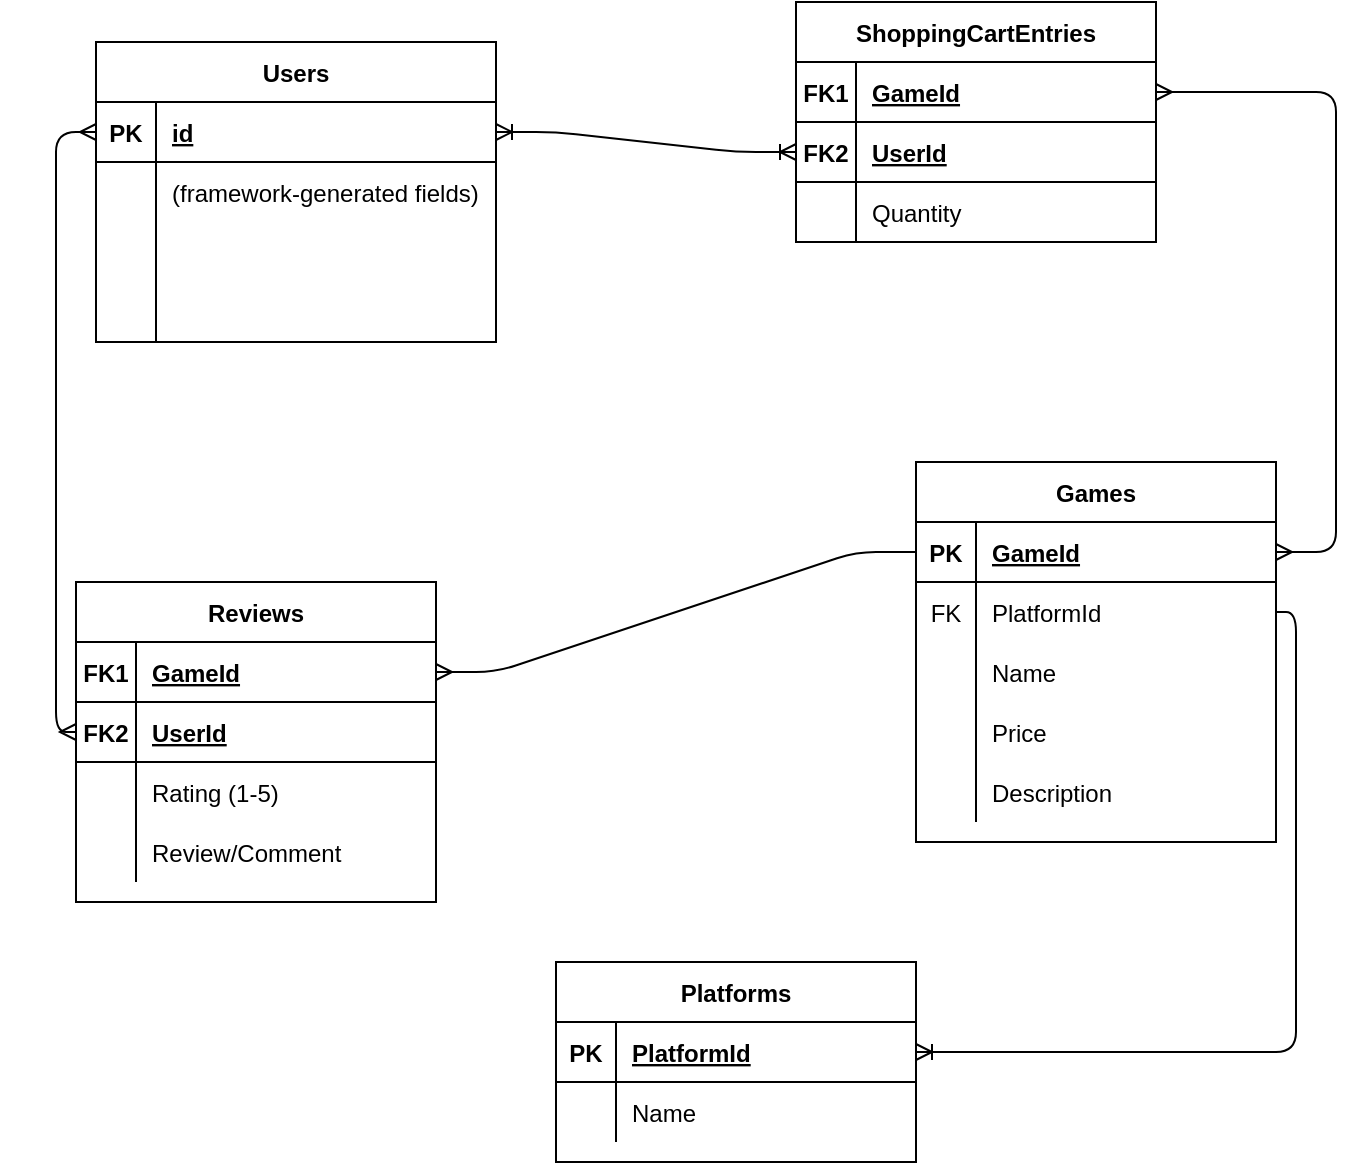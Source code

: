 <mxfile version="14.8.6" type="github">
  <diagram id="ZoNWrH1f9fPfKucFPw9K" name="Page-1">
    <mxGraphModel dx="1426" dy="842" grid="1" gridSize="10" guides="1" tooltips="1" connect="1" arrows="1" fold="1" page="1" pageScale="1" pageWidth="827" pageHeight="1169" math="0" shadow="0">
      <root>
        <mxCell id="0" />
        <mxCell id="1" parent="0" />
        <mxCell id="lAZlLPdiTVYZQoPmJP2H-1" value="Users" style="shape=table;startSize=30;container=1;collapsible=1;childLayout=tableLayout;fixedRows=1;rowLines=0;fontStyle=1;align=center;resizeLast=1;" vertex="1" parent="1">
          <mxGeometry x="130" y="100" width="200" height="150" as="geometry" />
        </mxCell>
        <mxCell id="lAZlLPdiTVYZQoPmJP2H-2" value="" style="shape=partialRectangle;collapsible=0;dropTarget=0;pointerEvents=0;fillColor=none;top=0;left=0;bottom=1;right=0;points=[[0,0.5],[1,0.5]];portConstraint=eastwest;" vertex="1" parent="lAZlLPdiTVYZQoPmJP2H-1">
          <mxGeometry y="30" width="200" height="30" as="geometry" />
        </mxCell>
        <mxCell id="lAZlLPdiTVYZQoPmJP2H-3" value="PK" style="shape=partialRectangle;connectable=0;fillColor=none;top=0;left=0;bottom=0;right=0;fontStyle=1;overflow=hidden;" vertex="1" parent="lAZlLPdiTVYZQoPmJP2H-2">
          <mxGeometry width="30" height="30" as="geometry" />
        </mxCell>
        <mxCell id="lAZlLPdiTVYZQoPmJP2H-4" value="id" style="shape=partialRectangle;connectable=0;fillColor=none;top=0;left=0;bottom=0;right=0;align=left;spacingLeft=6;fontStyle=5;overflow=hidden;" vertex="1" parent="lAZlLPdiTVYZQoPmJP2H-2">
          <mxGeometry x="30" width="170" height="30" as="geometry" />
        </mxCell>
        <mxCell id="lAZlLPdiTVYZQoPmJP2H-5" value="" style="shape=partialRectangle;collapsible=0;dropTarget=0;pointerEvents=0;fillColor=none;top=0;left=0;bottom=0;right=0;points=[[0,0.5],[1,0.5]];portConstraint=eastwest;" vertex="1" parent="lAZlLPdiTVYZQoPmJP2H-1">
          <mxGeometry y="60" width="200" height="30" as="geometry" />
        </mxCell>
        <mxCell id="lAZlLPdiTVYZQoPmJP2H-6" value="" style="shape=partialRectangle;connectable=0;fillColor=none;top=0;left=0;bottom=0;right=0;editable=1;overflow=hidden;" vertex="1" parent="lAZlLPdiTVYZQoPmJP2H-5">
          <mxGeometry width="30" height="30" as="geometry" />
        </mxCell>
        <mxCell id="lAZlLPdiTVYZQoPmJP2H-7" value="(framework-generated fields)" style="shape=partialRectangle;connectable=0;fillColor=none;top=0;left=0;bottom=0;right=0;align=left;spacingLeft=6;overflow=hidden;" vertex="1" parent="lAZlLPdiTVYZQoPmJP2H-5">
          <mxGeometry x="30" width="170" height="30" as="geometry" />
        </mxCell>
        <mxCell id="lAZlLPdiTVYZQoPmJP2H-8" value="" style="shape=partialRectangle;collapsible=0;dropTarget=0;pointerEvents=0;fillColor=none;top=0;left=0;bottom=0;right=0;points=[[0,0.5],[1,0.5]];portConstraint=eastwest;" vertex="1" parent="lAZlLPdiTVYZQoPmJP2H-1">
          <mxGeometry y="90" width="200" height="30" as="geometry" />
        </mxCell>
        <mxCell id="lAZlLPdiTVYZQoPmJP2H-9" value="" style="shape=partialRectangle;connectable=0;fillColor=none;top=0;left=0;bottom=0;right=0;editable=1;overflow=hidden;" vertex="1" parent="lAZlLPdiTVYZQoPmJP2H-8">
          <mxGeometry width="30" height="30" as="geometry" />
        </mxCell>
        <mxCell id="lAZlLPdiTVYZQoPmJP2H-10" value="" style="shape=partialRectangle;connectable=0;fillColor=none;top=0;left=0;bottom=0;right=0;align=left;spacingLeft=6;overflow=hidden;" vertex="1" parent="lAZlLPdiTVYZQoPmJP2H-8">
          <mxGeometry x="30" width="170" height="30" as="geometry" />
        </mxCell>
        <mxCell id="lAZlLPdiTVYZQoPmJP2H-11" value="" style="shape=partialRectangle;collapsible=0;dropTarget=0;pointerEvents=0;fillColor=none;top=0;left=0;bottom=0;right=0;points=[[0,0.5],[1,0.5]];portConstraint=eastwest;" vertex="1" parent="lAZlLPdiTVYZQoPmJP2H-1">
          <mxGeometry y="120" width="200" height="30" as="geometry" />
        </mxCell>
        <mxCell id="lAZlLPdiTVYZQoPmJP2H-12" value="" style="shape=partialRectangle;connectable=0;fillColor=none;top=0;left=0;bottom=0;right=0;editable=1;overflow=hidden;" vertex="1" parent="lAZlLPdiTVYZQoPmJP2H-11">
          <mxGeometry width="30" height="30" as="geometry" />
        </mxCell>
        <mxCell id="lAZlLPdiTVYZQoPmJP2H-13" value="" style="shape=partialRectangle;connectable=0;fillColor=none;top=0;left=0;bottom=0;right=0;align=left;spacingLeft=6;overflow=hidden;" vertex="1" parent="lAZlLPdiTVYZQoPmJP2H-11">
          <mxGeometry x="30" width="170" height="30" as="geometry" />
        </mxCell>
        <mxCell id="lAZlLPdiTVYZQoPmJP2H-14" value="Games" style="shape=table;startSize=30;container=1;collapsible=1;childLayout=tableLayout;fixedRows=1;rowLines=0;fontStyle=1;align=center;resizeLast=1;" vertex="1" parent="1">
          <mxGeometry x="540" y="310" width="180" height="190" as="geometry" />
        </mxCell>
        <mxCell id="lAZlLPdiTVYZQoPmJP2H-15" value="" style="shape=partialRectangle;collapsible=0;dropTarget=0;pointerEvents=0;fillColor=none;top=0;left=0;bottom=1;right=0;points=[[0,0.5],[1,0.5]];portConstraint=eastwest;" vertex="1" parent="lAZlLPdiTVYZQoPmJP2H-14">
          <mxGeometry y="30" width="180" height="30" as="geometry" />
        </mxCell>
        <mxCell id="lAZlLPdiTVYZQoPmJP2H-16" value="PK" style="shape=partialRectangle;connectable=0;fillColor=none;top=0;left=0;bottom=0;right=0;fontStyle=1;overflow=hidden;" vertex="1" parent="lAZlLPdiTVYZQoPmJP2H-15">
          <mxGeometry width="30" height="30" as="geometry" />
        </mxCell>
        <mxCell id="lAZlLPdiTVYZQoPmJP2H-17" value="GameId" style="shape=partialRectangle;connectable=0;fillColor=none;top=0;left=0;bottom=0;right=0;align=left;spacingLeft=6;fontStyle=5;overflow=hidden;" vertex="1" parent="lAZlLPdiTVYZQoPmJP2H-15">
          <mxGeometry x="30" width="150" height="30" as="geometry" />
        </mxCell>
        <mxCell id="lAZlLPdiTVYZQoPmJP2H-100" value="" style="shape=partialRectangle;collapsible=0;dropTarget=0;pointerEvents=0;fillColor=none;top=0;left=0;bottom=0;right=0;points=[[0,0.5],[1,0.5]];portConstraint=eastwest;" vertex="1" parent="lAZlLPdiTVYZQoPmJP2H-14">
          <mxGeometry y="60" width="180" height="30" as="geometry" />
        </mxCell>
        <mxCell id="lAZlLPdiTVYZQoPmJP2H-101" value="FK" style="shape=partialRectangle;connectable=0;fillColor=none;top=0;left=0;bottom=0;right=0;fontStyle=0;overflow=hidden;" vertex="1" parent="lAZlLPdiTVYZQoPmJP2H-100">
          <mxGeometry width="30" height="30" as="geometry" />
        </mxCell>
        <mxCell id="lAZlLPdiTVYZQoPmJP2H-102" value="PlatformId" style="shape=partialRectangle;connectable=0;fillColor=none;top=0;left=0;bottom=0;right=0;align=left;spacingLeft=6;fontStyle=0;overflow=hidden;" vertex="1" parent="lAZlLPdiTVYZQoPmJP2H-100">
          <mxGeometry x="30" width="150" height="30" as="geometry" />
        </mxCell>
        <mxCell id="lAZlLPdiTVYZQoPmJP2H-18" value="" style="shape=partialRectangle;collapsible=0;dropTarget=0;pointerEvents=0;fillColor=none;top=0;left=0;bottom=0;right=0;points=[[0,0.5],[1,0.5]];portConstraint=eastwest;" vertex="1" parent="lAZlLPdiTVYZQoPmJP2H-14">
          <mxGeometry y="90" width="180" height="30" as="geometry" />
        </mxCell>
        <mxCell id="lAZlLPdiTVYZQoPmJP2H-19" value="" style="shape=partialRectangle;connectable=0;fillColor=none;top=0;left=0;bottom=0;right=0;editable=1;overflow=hidden;" vertex="1" parent="lAZlLPdiTVYZQoPmJP2H-18">
          <mxGeometry width="30" height="30" as="geometry" />
        </mxCell>
        <mxCell id="lAZlLPdiTVYZQoPmJP2H-20" value="Name" style="shape=partialRectangle;connectable=0;fillColor=none;top=0;left=0;bottom=0;right=0;align=left;spacingLeft=6;overflow=hidden;" vertex="1" parent="lAZlLPdiTVYZQoPmJP2H-18">
          <mxGeometry x="30" width="150" height="30" as="geometry" />
        </mxCell>
        <mxCell id="lAZlLPdiTVYZQoPmJP2H-21" value="" style="shape=partialRectangle;collapsible=0;dropTarget=0;pointerEvents=0;fillColor=none;top=0;left=0;bottom=0;right=0;points=[[0,0.5],[1,0.5]];portConstraint=eastwest;" vertex="1" parent="lAZlLPdiTVYZQoPmJP2H-14">
          <mxGeometry y="120" width="180" height="30" as="geometry" />
        </mxCell>
        <mxCell id="lAZlLPdiTVYZQoPmJP2H-22" value="" style="shape=partialRectangle;connectable=0;fillColor=none;top=0;left=0;bottom=0;right=0;editable=1;overflow=hidden;" vertex="1" parent="lAZlLPdiTVYZQoPmJP2H-21">
          <mxGeometry width="30" height="30" as="geometry" />
        </mxCell>
        <mxCell id="lAZlLPdiTVYZQoPmJP2H-23" value="Price" style="shape=partialRectangle;connectable=0;fillColor=none;top=0;left=0;bottom=0;right=0;align=left;spacingLeft=6;overflow=hidden;" vertex="1" parent="lAZlLPdiTVYZQoPmJP2H-21">
          <mxGeometry x="30" width="150" height="30" as="geometry" />
        </mxCell>
        <mxCell id="lAZlLPdiTVYZQoPmJP2H-24" value="" style="shape=partialRectangle;collapsible=0;dropTarget=0;pointerEvents=0;fillColor=none;top=0;left=0;bottom=0;right=0;points=[[0,0.5],[1,0.5]];portConstraint=eastwest;" vertex="1" parent="lAZlLPdiTVYZQoPmJP2H-14">
          <mxGeometry y="150" width="180" height="30" as="geometry" />
        </mxCell>
        <mxCell id="lAZlLPdiTVYZQoPmJP2H-25" value="" style="shape=partialRectangle;connectable=0;fillColor=none;top=0;left=0;bottom=0;right=0;editable=1;overflow=hidden;" vertex="1" parent="lAZlLPdiTVYZQoPmJP2H-24">
          <mxGeometry width="30" height="30" as="geometry" />
        </mxCell>
        <mxCell id="lAZlLPdiTVYZQoPmJP2H-26" value="Description" style="shape=partialRectangle;connectable=0;fillColor=none;top=0;left=0;bottom=0;right=0;align=left;spacingLeft=6;overflow=hidden;" vertex="1" parent="lAZlLPdiTVYZQoPmJP2H-24">
          <mxGeometry x="30" width="150" height="30" as="geometry" />
        </mxCell>
        <mxCell id="lAZlLPdiTVYZQoPmJP2H-30" value="ShoppingCartEntries" style="shape=table;startSize=30;container=1;collapsible=1;childLayout=tableLayout;fixedRows=1;rowLines=0;fontStyle=1;align=center;resizeLast=1;" vertex="1" parent="1">
          <mxGeometry x="480" y="80" width="180" height="120" as="geometry" />
        </mxCell>
        <mxCell id="lAZlLPdiTVYZQoPmJP2H-31" value="" style="shape=partialRectangle;collapsible=0;dropTarget=0;pointerEvents=0;fillColor=none;top=0;left=0;bottom=1;right=0;points=[[0,0.5],[1,0.5]];portConstraint=eastwest;" vertex="1" parent="lAZlLPdiTVYZQoPmJP2H-30">
          <mxGeometry y="30" width="180" height="30" as="geometry" />
        </mxCell>
        <mxCell id="lAZlLPdiTVYZQoPmJP2H-32" value="FK1" style="shape=partialRectangle;connectable=0;fillColor=none;top=0;left=0;bottom=0;right=0;fontStyle=1;overflow=hidden;" vertex="1" parent="lAZlLPdiTVYZQoPmJP2H-31">
          <mxGeometry width="30" height="30" as="geometry" />
        </mxCell>
        <mxCell id="lAZlLPdiTVYZQoPmJP2H-33" value="GameId" style="shape=partialRectangle;connectable=0;fillColor=none;top=0;left=0;bottom=0;right=0;align=left;spacingLeft=6;fontStyle=5;overflow=hidden;" vertex="1" parent="lAZlLPdiTVYZQoPmJP2H-31">
          <mxGeometry x="30" width="150" height="30" as="geometry" />
        </mxCell>
        <mxCell id="lAZlLPdiTVYZQoPmJP2H-43" value="" style="shape=partialRectangle;collapsible=0;dropTarget=0;pointerEvents=0;fillColor=none;top=0;left=0;bottom=1;right=0;points=[[0,0.5],[1,0.5]];portConstraint=eastwest;" vertex="1" parent="lAZlLPdiTVYZQoPmJP2H-30">
          <mxGeometry y="60" width="180" height="30" as="geometry" />
        </mxCell>
        <mxCell id="lAZlLPdiTVYZQoPmJP2H-44" value="FK2" style="shape=partialRectangle;connectable=0;fillColor=none;top=0;left=0;bottom=0;right=0;fontStyle=1;overflow=hidden;" vertex="1" parent="lAZlLPdiTVYZQoPmJP2H-43">
          <mxGeometry width="30" height="30" as="geometry" />
        </mxCell>
        <mxCell id="lAZlLPdiTVYZQoPmJP2H-45" value="UserId" style="shape=partialRectangle;connectable=0;fillColor=none;top=0;left=0;bottom=0;right=0;align=left;spacingLeft=6;fontStyle=5;overflow=hidden;" vertex="1" parent="lAZlLPdiTVYZQoPmJP2H-43">
          <mxGeometry x="30" width="150" height="30" as="geometry" />
        </mxCell>
        <mxCell id="lAZlLPdiTVYZQoPmJP2H-34" value="" style="shape=partialRectangle;collapsible=0;dropTarget=0;pointerEvents=0;fillColor=none;top=0;left=0;bottom=0;right=0;points=[[0,0.5],[1,0.5]];portConstraint=eastwest;" vertex="1" parent="lAZlLPdiTVYZQoPmJP2H-30">
          <mxGeometry y="90" width="180" height="30" as="geometry" />
        </mxCell>
        <mxCell id="lAZlLPdiTVYZQoPmJP2H-35" value="" style="shape=partialRectangle;connectable=0;fillColor=none;top=0;left=0;bottom=0;right=0;editable=1;overflow=hidden;" vertex="1" parent="lAZlLPdiTVYZQoPmJP2H-34">
          <mxGeometry width="30" height="30" as="geometry" />
        </mxCell>
        <mxCell id="lAZlLPdiTVYZQoPmJP2H-36" value="Quantity" style="shape=partialRectangle;connectable=0;fillColor=none;top=0;left=0;bottom=0;right=0;align=left;spacingLeft=6;overflow=hidden;" vertex="1" parent="lAZlLPdiTVYZQoPmJP2H-34">
          <mxGeometry x="30" width="150" height="30" as="geometry" />
        </mxCell>
        <mxCell id="lAZlLPdiTVYZQoPmJP2H-46" value="Reviews" style="shape=table;startSize=30;container=1;collapsible=1;childLayout=tableLayout;fixedRows=1;rowLines=0;fontStyle=1;align=center;resizeLast=1;" vertex="1" parent="1">
          <mxGeometry x="120" y="370" width="180" height="160" as="geometry" />
        </mxCell>
        <mxCell id="lAZlLPdiTVYZQoPmJP2H-47" value="" style="shape=partialRectangle;collapsible=0;dropTarget=0;pointerEvents=0;fillColor=none;top=0;left=0;bottom=1;right=0;points=[[0,0.5],[1,0.5]];portConstraint=eastwest;" vertex="1" parent="lAZlLPdiTVYZQoPmJP2H-46">
          <mxGeometry y="30" width="180" height="30" as="geometry" />
        </mxCell>
        <mxCell id="lAZlLPdiTVYZQoPmJP2H-48" value="FK1" style="shape=partialRectangle;connectable=0;fillColor=none;top=0;left=0;bottom=0;right=0;fontStyle=1;overflow=hidden;" vertex="1" parent="lAZlLPdiTVYZQoPmJP2H-47">
          <mxGeometry width="30" height="30" as="geometry" />
        </mxCell>
        <mxCell id="lAZlLPdiTVYZQoPmJP2H-49" value="GameId" style="shape=partialRectangle;connectable=0;fillColor=none;top=0;left=0;bottom=0;right=0;align=left;spacingLeft=6;fontStyle=5;overflow=hidden;" vertex="1" parent="lAZlLPdiTVYZQoPmJP2H-47">
          <mxGeometry x="30" width="150" height="30" as="geometry" />
        </mxCell>
        <mxCell id="lAZlLPdiTVYZQoPmJP2H-79" value="" style="shape=partialRectangle;collapsible=0;dropTarget=0;pointerEvents=0;fillColor=none;top=0;left=0;bottom=1;right=0;points=[[0,0.5],[1,0.5]];portConstraint=eastwest;" vertex="1" parent="lAZlLPdiTVYZQoPmJP2H-46">
          <mxGeometry y="60" width="180" height="30" as="geometry" />
        </mxCell>
        <mxCell id="lAZlLPdiTVYZQoPmJP2H-80" value="FK2" style="shape=partialRectangle;connectable=0;fillColor=none;top=0;left=0;bottom=0;right=0;fontStyle=1;overflow=hidden;" vertex="1" parent="lAZlLPdiTVYZQoPmJP2H-79">
          <mxGeometry width="30" height="30" as="geometry" />
        </mxCell>
        <mxCell id="lAZlLPdiTVYZQoPmJP2H-81" value="UserId" style="shape=partialRectangle;connectable=0;fillColor=none;top=0;left=0;bottom=0;right=0;align=left;spacingLeft=6;fontStyle=5;overflow=hidden;" vertex="1" parent="lAZlLPdiTVYZQoPmJP2H-79">
          <mxGeometry x="30" width="150" height="30" as="geometry" />
        </mxCell>
        <mxCell id="lAZlLPdiTVYZQoPmJP2H-56" value="" style="shape=partialRectangle;collapsible=0;dropTarget=0;pointerEvents=0;fillColor=none;top=0;left=0;bottom=0;right=0;points=[[0,0.5],[1,0.5]];portConstraint=eastwest;" vertex="1" parent="lAZlLPdiTVYZQoPmJP2H-46">
          <mxGeometry y="90" width="180" height="30" as="geometry" />
        </mxCell>
        <mxCell id="lAZlLPdiTVYZQoPmJP2H-57" value="" style="shape=partialRectangle;connectable=0;fillColor=none;top=0;left=0;bottom=0;right=0;editable=1;overflow=hidden;" vertex="1" parent="lAZlLPdiTVYZQoPmJP2H-56">
          <mxGeometry width="30" height="30" as="geometry" />
        </mxCell>
        <mxCell id="lAZlLPdiTVYZQoPmJP2H-58" value="Rating (1-5)" style="shape=partialRectangle;connectable=0;fillColor=none;top=0;left=0;bottom=0;right=0;align=left;spacingLeft=6;overflow=hidden;" vertex="1" parent="lAZlLPdiTVYZQoPmJP2H-56">
          <mxGeometry x="30" width="150" height="30" as="geometry" />
        </mxCell>
        <mxCell id="lAZlLPdiTVYZQoPmJP2H-63" value="" style="shape=partialRectangle;collapsible=0;dropTarget=0;pointerEvents=0;fillColor=none;top=0;left=0;bottom=0;right=0;points=[[0,0.5],[1,0.5]];portConstraint=eastwest;" vertex="1" parent="lAZlLPdiTVYZQoPmJP2H-46">
          <mxGeometry y="120" width="180" height="30" as="geometry" />
        </mxCell>
        <mxCell id="lAZlLPdiTVYZQoPmJP2H-64" value="" style="shape=partialRectangle;connectable=0;fillColor=none;top=0;left=0;bottom=0;right=0;fontStyle=0;overflow=hidden;" vertex="1" parent="lAZlLPdiTVYZQoPmJP2H-63">
          <mxGeometry width="30" height="30" as="geometry" />
        </mxCell>
        <mxCell id="lAZlLPdiTVYZQoPmJP2H-65" value="Review/Comment" style="shape=partialRectangle;connectable=0;fillColor=none;top=0;left=0;bottom=0;right=0;align=left;spacingLeft=6;fontStyle=0;overflow=hidden;" vertex="1" parent="lAZlLPdiTVYZQoPmJP2H-63">
          <mxGeometry x="30" width="150" height="30" as="geometry" />
        </mxCell>
        <mxCell id="lAZlLPdiTVYZQoPmJP2H-70" value="" style="edgeStyle=entityRelationEdgeStyle;fontSize=12;html=1;endArrow=ERoneToMany;startArrow=ERoneToMany;entryX=0;entryY=0.5;entryDx=0;entryDy=0;exitX=1;exitY=0.5;exitDx=0;exitDy=0;" edge="1" parent="1" source="lAZlLPdiTVYZQoPmJP2H-2" target="lAZlLPdiTVYZQoPmJP2H-43">
          <mxGeometry width="100" height="100" relative="1" as="geometry">
            <mxPoint x="320" y="120" as="sourcePoint" />
            <mxPoint x="420" y="20" as="targetPoint" />
          </mxGeometry>
        </mxCell>
        <mxCell id="lAZlLPdiTVYZQoPmJP2H-71" value="" style="edgeStyle=entityRelationEdgeStyle;fontSize=12;html=1;endArrow=ERmany;startArrow=ERmany;exitX=1;exitY=0.5;exitDx=0;exitDy=0;" edge="1" parent="1" source="lAZlLPdiTVYZQoPmJP2H-31" target="lAZlLPdiTVYZQoPmJP2H-15">
          <mxGeometry width="100" height="100" relative="1" as="geometry">
            <mxPoint x="320" y="370" as="sourcePoint" />
            <mxPoint x="750" y="200" as="targetPoint" />
          </mxGeometry>
        </mxCell>
        <mxCell id="lAZlLPdiTVYZQoPmJP2H-72" value="" style="edgeStyle=entityRelationEdgeStyle;fontSize=12;html=1;endArrow=ERmany;exitX=0;exitY=0.5;exitDx=0;exitDy=0;entryX=1;entryY=0.5;entryDx=0;entryDy=0;" edge="1" parent="1" source="lAZlLPdiTVYZQoPmJP2H-15" target="lAZlLPdiTVYZQoPmJP2H-47">
          <mxGeometry width="100" height="100" relative="1" as="geometry">
            <mxPoint x="390" y="360" as="sourcePoint" />
            <mxPoint x="490" y="260" as="targetPoint" />
          </mxGeometry>
        </mxCell>
        <mxCell id="lAZlLPdiTVYZQoPmJP2H-77" value="" style="edgeStyle=entityRelationEdgeStyle;fontSize=12;html=1;endArrow=ERmandOne;startArrow=ERmandOne;entryX=0;entryY=0.5;entryDx=0;entryDy=0;exitX=0;exitY=0.5;exitDx=0;exitDy=0;strokeColor=none;" edge="1" parent="1" source="lAZlLPdiTVYZQoPmJP2H-2">
          <mxGeometry width="100" height="100" relative="1" as="geometry">
            <mxPoint x="70" y="520" as="sourcePoint" />
            <mxPoint x="120" y="485" as="targetPoint" />
          </mxGeometry>
        </mxCell>
        <mxCell id="lAZlLPdiTVYZQoPmJP2H-84" value="Platforms" style="shape=table;startSize=30;container=1;collapsible=1;childLayout=tableLayout;fixedRows=1;rowLines=0;fontStyle=1;align=center;resizeLast=1;" vertex="1" parent="1">
          <mxGeometry x="360" y="560" width="180" height="100" as="geometry" />
        </mxCell>
        <mxCell id="lAZlLPdiTVYZQoPmJP2H-85" value="" style="shape=partialRectangle;collapsible=0;dropTarget=0;pointerEvents=0;fillColor=none;top=0;left=0;bottom=1;right=0;points=[[0,0.5],[1,0.5]];portConstraint=eastwest;" vertex="1" parent="lAZlLPdiTVYZQoPmJP2H-84">
          <mxGeometry y="30" width="180" height="30" as="geometry" />
        </mxCell>
        <mxCell id="lAZlLPdiTVYZQoPmJP2H-86" value="PK" style="shape=partialRectangle;connectable=0;fillColor=none;top=0;left=0;bottom=0;right=0;fontStyle=1;overflow=hidden;" vertex="1" parent="lAZlLPdiTVYZQoPmJP2H-85">
          <mxGeometry width="30" height="30" as="geometry" />
        </mxCell>
        <mxCell id="lAZlLPdiTVYZQoPmJP2H-87" value="PlatformId" style="shape=partialRectangle;connectable=0;fillColor=none;top=0;left=0;bottom=0;right=0;align=left;spacingLeft=6;fontStyle=5;overflow=hidden;" vertex="1" parent="lAZlLPdiTVYZQoPmJP2H-85">
          <mxGeometry x="30" width="150" height="30" as="geometry" />
        </mxCell>
        <mxCell id="lAZlLPdiTVYZQoPmJP2H-88" value="" style="shape=partialRectangle;collapsible=0;dropTarget=0;pointerEvents=0;fillColor=none;top=0;left=0;bottom=0;right=0;points=[[0,0.5],[1,0.5]];portConstraint=eastwest;" vertex="1" parent="lAZlLPdiTVYZQoPmJP2H-84">
          <mxGeometry y="60" width="180" height="30" as="geometry" />
        </mxCell>
        <mxCell id="lAZlLPdiTVYZQoPmJP2H-89" value="" style="shape=partialRectangle;connectable=0;fillColor=none;top=0;left=0;bottom=0;right=0;editable=1;overflow=hidden;" vertex="1" parent="lAZlLPdiTVYZQoPmJP2H-88">
          <mxGeometry width="30" height="30" as="geometry" />
        </mxCell>
        <mxCell id="lAZlLPdiTVYZQoPmJP2H-90" value="Name" style="shape=partialRectangle;connectable=0;fillColor=none;top=0;left=0;bottom=0;right=0;align=left;spacingLeft=6;overflow=hidden;" vertex="1" parent="lAZlLPdiTVYZQoPmJP2H-88">
          <mxGeometry x="30" width="150" height="30" as="geometry" />
        </mxCell>
        <mxCell id="lAZlLPdiTVYZQoPmJP2H-103" value="" style="edgeStyle=orthogonalEdgeStyle;fontSize=12;html=1;endArrow=ERoneToMany;entryX=1;entryY=0.5;entryDx=0;entryDy=0;exitX=1;exitY=0.5;exitDx=0;exitDy=0;" edge="1" parent="1" source="lAZlLPdiTVYZQoPmJP2H-100" target="lAZlLPdiTVYZQoPmJP2H-85">
          <mxGeometry width="100" height="100" relative="1" as="geometry">
            <mxPoint x="440" y="710" as="sourcePoint" />
            <mxPoint x="540" y="610" as="targetPoint" />
          </mxGeometry>
        </mxCell>
        <mxCell id="lAZlLPdiTVYZQoPmJP2H-104" value="" style="edgeStyle=orthogonalEdgeStyle;fontSize=12;html=1;endArrow=ERmany;startArrow=ERmany;exitX=0;exitY=0.5;exitDx=0;exitDy=0;entryX=0;entryY=0.5;entryDx=0;entryDy=0;" edge="1" parent="1" source="lAZlLPdiTVYZQoPmJP2H-2" target="lAZlLPdiTVYZQoPmJP2H-79">
          <mxGeometry width="100" height="100" relative="1" as="geometry">
            <mxPoint x="20" y="540" as="sourcePoint" />
            <mxPoint x="120" y="450" as="targetPoint" />
          </mxGeometry>
        </mxCell>
      </root>
    </mxGraphModel>
  </diagram>
</mxfile>

